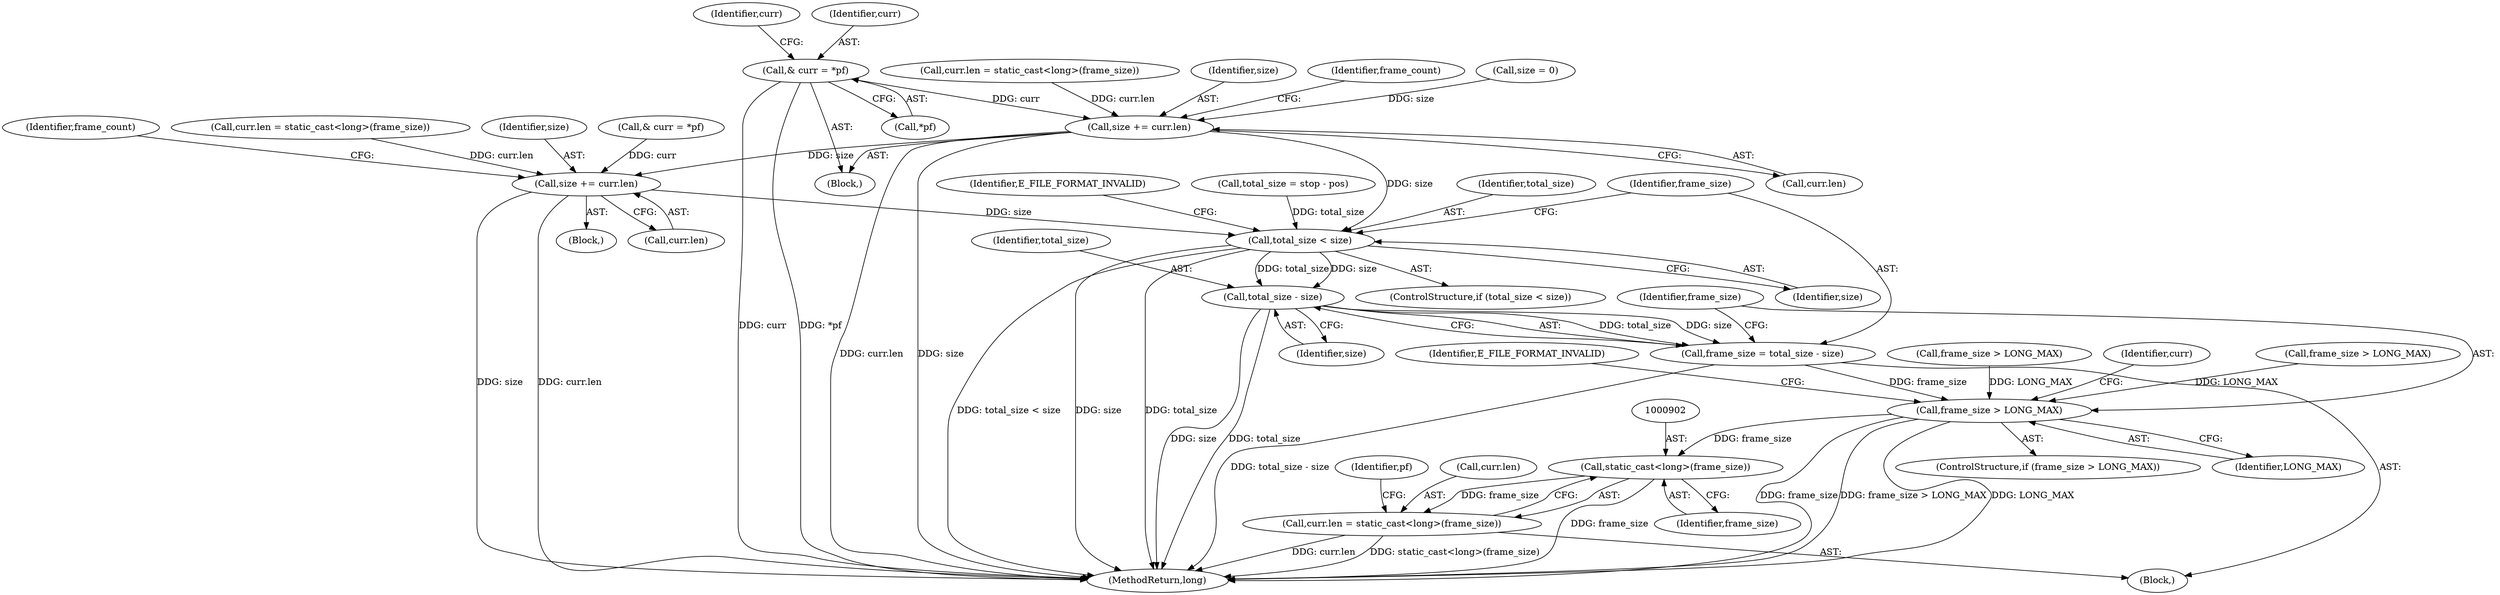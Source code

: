 digraph "1_Android_04839626ed859623901ebd3a5fd483982186b59d_174@pointer" {
"1000682" [label="(Call,& curr = *pf)"];
"1000698" [label="(Call,size += curr.len)"];
"1000819" [label="(Call,size += curr.len)"];
"1000881" [label="(Call,total_size < size)"];
"1000888" [label="(Call,total_size - size)"];
"1000886" [label="(Call,frame_size = total_size - size)"];
"1000892" [label="(Call,frame_size > LONG_MAX)"];
"1000901" [label="(Call,static_cast<long>(frame_size))"];
"1000897" [label="(Call,curr.len = static_cast<long>(frame_size))"];
"1000820" [label="(Identifier,size)"];
"1000698" [label="(Call,size += curr.len)"];
"1000887" [label="(Identifier,frame_size)"];
"1000897" [label="(Call,curr.len = static_cast<long>(frame_size))"];
"1000891" [label="(ControlStructure,if (frame_size > LONG_MAX))"];
"1000880" [label="(ControlStructure,if (total_size < size))"];
"1000898" [label="(Call,curr.len)"];
"1000688" [label="(Identifier,curr)"];
"1000682" [label="(Call,& curr = *pf)"];
"1000882" [label="(Identifier,total_size)"];
"1000886" [label="(Call,frame_size = total_size - size)"];
"1000885" [label="(Identifier,E_FILE_FORMAT_INVALID)"];
"1000889" [label="(Identifier,total_size)"];
"1000680" [label="(Block,)"];
"1000700" [label="(Call,curr.len)"];
"1000942" [label="(MethodReturn,long)"];
"1000709" [label="(Block,)"];
"1000894" [label="(Identifier,LONG_MAX)"];
"1000647" [label="(Call,frame_size > LONG_MAX)"];
"1000890" [label="(Identifier,size)"];
"1000903" [label="(Identifier,frame_size)"];
"1000892" [label="(Call,frame_size > LONG_MAX)"];
"1000826" [label="(Block,)"];
"1000691" [label="(Call,curr.len = static_cast<long>(frame_size))"];
"1000881" [label="(Call,total_size < size)"];
"1000896" [label="(Identifier,E_FILE_FORMAT_INVALID)"];
"1000893" [label="(Identifier,frame_size)"];
"1000745" [label="(Call,& curr = *pf)"];
"1000899" [label="(Identifier,curr)"];
"1000905" [label="(Identifier,pf)"];
"1000699" [label="(Identifier,size)"];
"1000684" [label="(Call,*pf)"];
"1000683" [label="(Identifier,curr)"];
"1000825" [label="(Identifier,frame_count)"];
"1000812" [label="(Call,curr.len = static_cast<long>(frame_size))"];
"1000883" [label="(Identifier,size)"];
"1000875" [label="(Call,total_size = stop - pos)"];
"1000821" [label="(Call,curr.len)"];
"1000901" [label="(Call,static_cast<long>(frame_size))"];
"1000704" [label="(Identifier,frame_count)"];
"1000819" [label="(Call,size += curr.len)"];
"1000888" [label="(Call,total_size - size)"];
"1000626" [label="(Call,size = 0)"];
"1000807" [label="(Call,frame_size > LONG_MAX)"];
"1000682" -> "1000680"  [label="AST: "];
"1000682" -> "1000684"  [label="CFG: "];
"1000683" -> "1000682"  [label="AST: "];
"1000684" -> "1000682"  [label="AST: "];
"1000688" -> "1000682"  [label="CFG: "];
"1000682" -> "1000942"  [label="DDG: *pf"];
"1000682" -> "1000942"  [label="DDG: curr"];
"1000682" -> "1000698"  [label="DDG: curr"];
"1000698" -> "1000680"  [label="AST: "];
"1000698" -> "1000700"  [label="CFG: "];
"1000699" -> "1000698"  [label="AST: "];
"1000700" -> "1000698"  [label="AST: "];
"1000704" -> "1000698"  [label="CFG: "];
"1000698" -> "1000942"  [label="DDG: curr.len"];
"1000698" -> "1000942"  [label="DDG: size"];
"1000691" -> "1000698"  [label="DDG: curr.len"];
"1000626" -> "1000698"  [label="DDG: size"];
"1000698" -> "1000819"  [label="DDG: size"];
"1000698" -> "1000881"  [label="DDG: size"];
"1000819" -> "1000709"  [label="AST: "];
"1000819" -> "1000821"  [label="CFG: "];
"1000820" -> "1000819"  [label="AST: "];
"1000821" -> "1000819"  [label="AST: "];
"1000825" -> "1000819"  [label="CFG: "];
"1000819" -> "1000942"  [label="DDG: size"];
"1000819" -> "1000942"  [label="DDG: curr.len"];
"1000745" -> "1000819"  [label="DDG: curr"];
"1000812" -> "1000819"  [label="DDG: curr.len"];
"1000819" -> "1000881"  [label="DDG: size"];
"1000881" -> "1000880"  [label="AST: "];
"1000881" -> "1000883"  [label="CFG: "];
"1000882" -> "1000881"  [label="AST: "];
"1000883" -> "1000881"  [label="AST: "];
"1000885" -> "1000881"  [label="CFG: "];
"1000887" -> "1000881"  [label="CFG: "];
"1000881" -> "1000942"  [label="DDG: total_size < size"];
"1000881" -> "1000942"  [label="DDG: size"];
"1000881" -> "1000942"  [label="DDG: total_size"];
"1000875" -> "1000881"  [label="DDG: total_size"];
"1000881" -> "1000888"  [label="DDG: total_size"];
"1000881" -> "1000888"  [label="DDG: size"];
"1000888" -> "1000886"  [label="AST: "];
"1000888" -> "1000890"  [label="CFG: "];
"1000889" -> "1000888"  [label="AST: "];
"1000890" -> "1000888"  [label="AST: "];
"1000886" -> "1000888"  [label="CFG: "];
"1000888" -> "1000942"  [label="DDG: size"];
"1000888" -> "1000942"  [label="DDG: total_size"];
"1000888" -> "1000886"  [label="DDG: total_size"];
"1000888" -> "1000886"  [label="DDG: size"];
"1000886" -> "1000826"  [label="AST: "];
"1000887" -> "1000886"  [label="AST: "];
"1000893" -> "1000886"  [label="CFG: "];
"1000886" -> "1000942"  [label="DDG: total_size - size"];
"1000886" -> "1000892"  [label="DDG: frame_size"];
"1000892" -> "1000891"  [label="AST: "];
"1000892" -> "1000894"  [label="CFG: "];
"1000893" -> "1000892"  [label="AST: "];
"1000894" -> "1000892"  [label="AST: "];
"1000896" -> "1000892"  [label="CFG: "];
"1000899" -> "1000892"  [label="CFG: "];
"1000892" -> "1000942"  [label="DDG: frame_size"];
"1000892" -> "1000942"  [label="DDG: frame_size > LONG_MAX"];
"1000892" -> "1000942"  [label="DDG: LONG_MAX"];
"1000807" -> "1000892"  [label="DDG: LONG_MAX"];
"1000647" -> "1000892"  [label="DDG: LONG_MAX"];
"1000892" -> "1000901"  [label="DDG: frame_size"];
"1000901" -> "1000897"  [label="AST: "];
"1000901" -> "1000903"  [label="CFG: "];
"1000902" -> "1000901"  [label="AST: "];
"1000903" -> "1000901"  [label="AST: "];
"1000897" -> "1000901"  [label="CFG: "];
"1000901" -> "1000942"  [label="DDG: frame_size"];
"1000901" -> "1000897"  [label="DDG: frame_size"];
"1000897" -> "1000826"  [label="AST: "];
"1000898" -> "1000897"  [label="AST: "];
"1000905" -> "1000897"  [label="CFG: "];
"1000897" -> "1000942"  [label="DDG: curr.len"];
"1000897" -> "1000942"  [label="DDG: static_cast<long>(frame_size)"];
}
